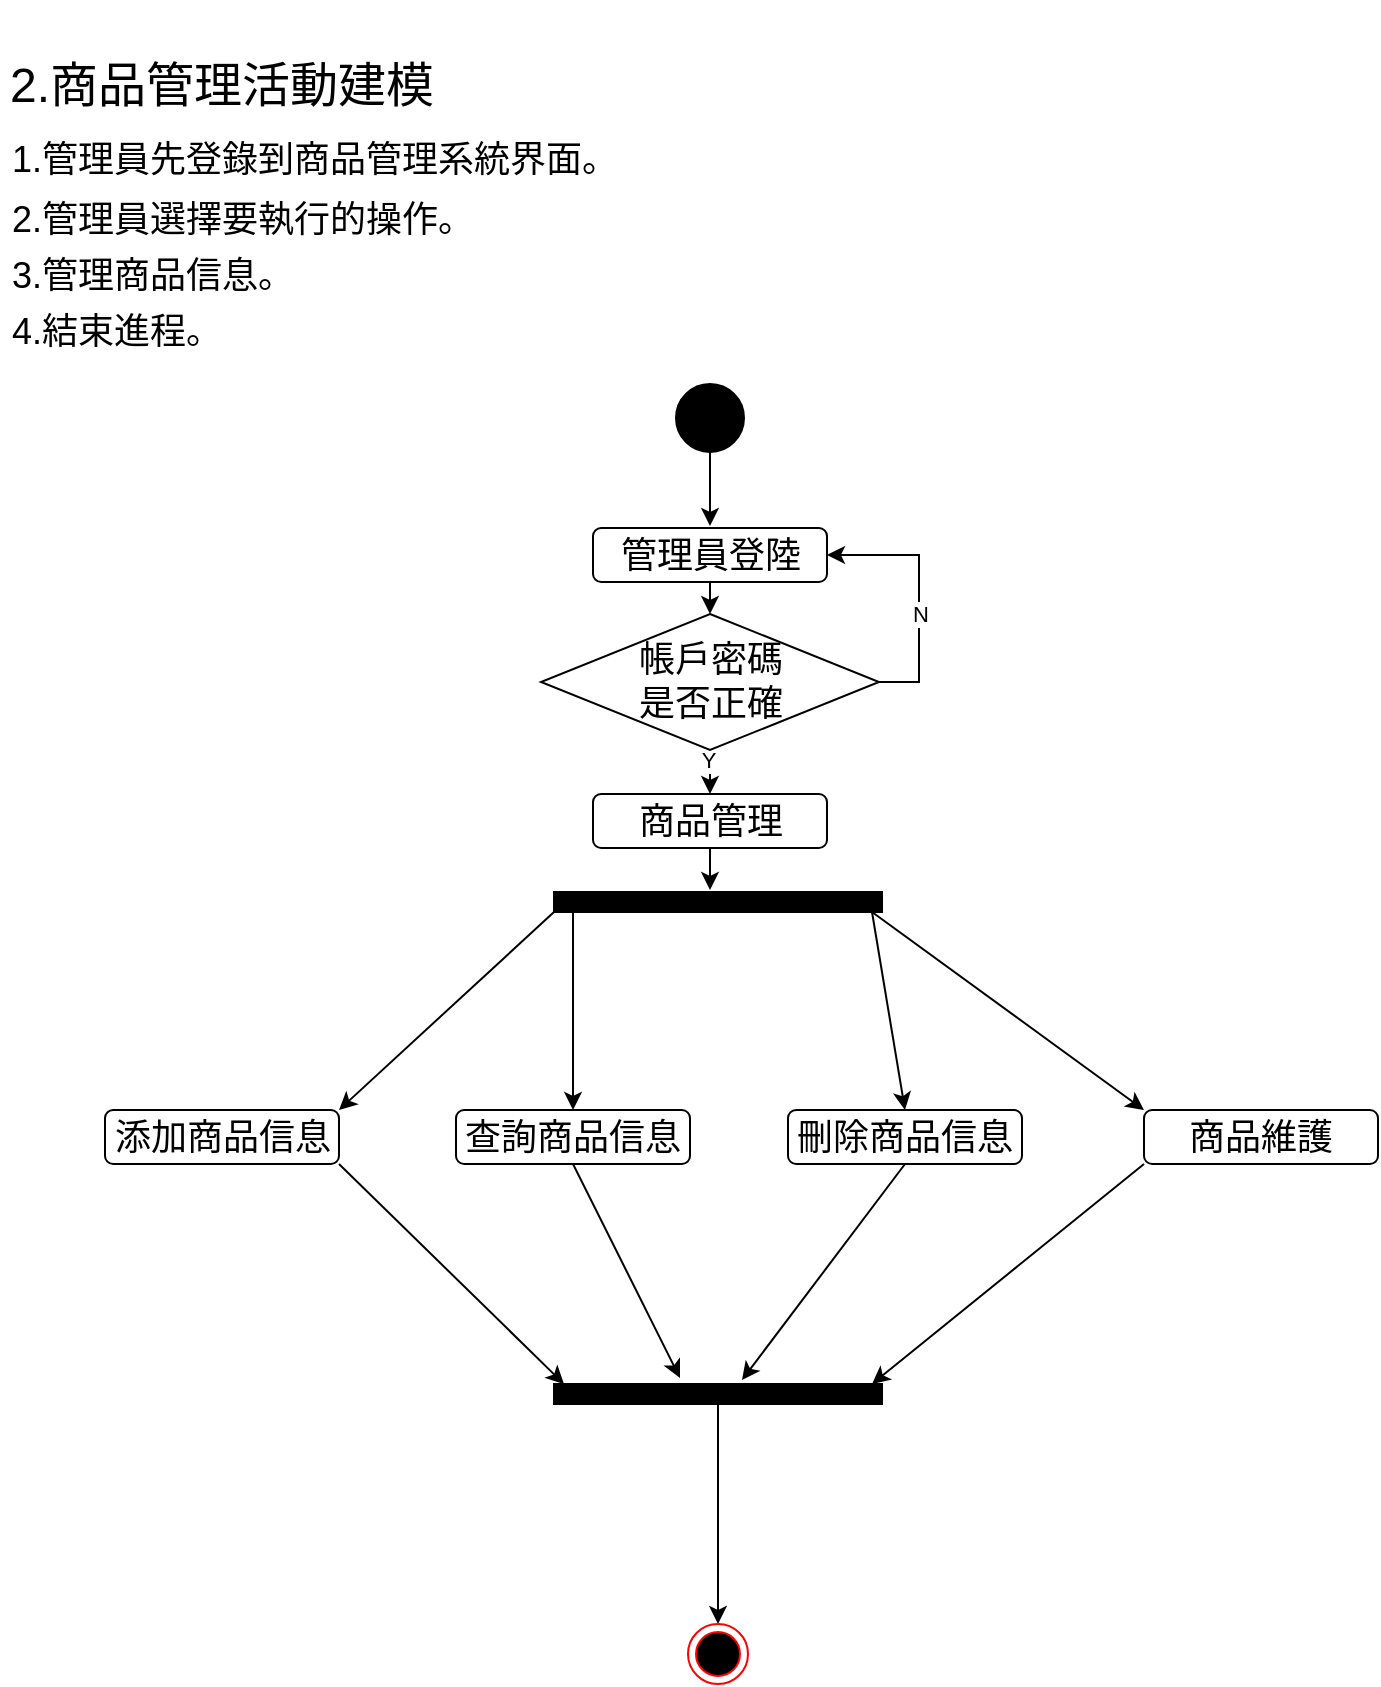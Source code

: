 <mxfile version="22.1.11" type="device">
  <diagram name="第 1 页" id="fAo1M2NniN1ijL90zs9T">
    <mxGraphModel dx="1143" dy="607" grid="0" gridSize="10" guides="1" tooltips="1" connect="1" arrows="1" fold="1" page="1" pageScale="1" pageWidth="827" pageHeight="1169" math="0" shadow="0">
      <root>
        <mxCell id="0" />
        <mxCell id="1" parent="0" />
        <mxCell id="uUNol-_CrNXswZhDbWW2-2" value="&lt;font style=&quot;font-size: 24px;&quot;&gt;2.商品管理活動建模&lt;/font&gt;" style="text;html=1;strokeColor=none;fillColor=none;align=center;verticalAlign=middle;whiteSpace=wrap;rounded=0;" vertex="1" parent="1">
          <mxGeometry x="16" y="16" width="222" height="86" as="geometry" />
        </mxCell>
        <mxCell id="uUNol-_CrNXswZhDbWW2-3" value="&lt;font style=&quot;font-size: 18px;&quot;&gt;1.管理員先登錄到商品管理系統界面。&lt;/font&gt;" style="text;html=1;strokeColor=none;fillColor=none;align=left;verticalAlign=middle;whiteSpace=wrap;rounded=0;" vertex="1" parent="1">
          <mxGeometry x="20" y="81" width="312" height="30" as="geometry" />
        </mxCell>
        <mxCell id="uUNol-_CrNXswZhDbWW2-5" value="&lt;font style=&quot;font-size: 18px;&quot;&gt;2.管理員選擇要執行的操作。&lt;/font&gt;" style="text;html=1;strokeColor=none;fillColor=none;align=left;verticalAlign=middle;whiteSpace=wrap;rounded=0;" vertex="1" parent="1">
          <mxGeometry x="20" y="111" width="312" height="30" as="geometry" />
        </mxCell>
        <mxCell id="uUNol-_CrNXswZhDbWW2-6" value="&lt;font style=&quot;font-size: 18px;&quot;&gt;3.管理商品信息。&lt;/font&gt;" style="text;html=1;strokeColor=none;fillColor=none;align=left;verticalAlign=middle;whiteSpace=wrap;rounded=0;" vertex="1" parent="1">
          <mxGeometry x="20" y="139" width="312" height="30" as="geometry" />
        </mxCell>
        <mxCell id="uUNol-_CrNXswZhDbWW2-7" value="&lt;font style=&quot;font-size: 18px;&quot;&gt;4.結束進程。&lt;/font&gt;" style="text;html=1;strokeColor=none;fillColor=none;align=left;verticalAlign=middle;whiteSpace=wrap;rounded=0;" vertex="1" parent="1">
          <mxGeometry x="20" y="167" width="312" height="30" as="geometry" />
        </mxCell>
        <mxCell id="uUNol-_CrNXswZhDbWW2-10" value="" style="ellipse;whiteSpace=wrap;html=1;aspect=fixed;fillColor=#000000;" vertex="1" parent="1">
          <mxGeometry x="354" y="208" width="34" height="34" as="geometry" />
        </mxCell>
        <mxCell id="uUNol-_CrNXswZhDbWW2-11" value="" style="endArrow=classic;html=1;rounded=0;exitX=0.5;exitY=1;exitDx=0;exitDy=0;" edge="1" parent="1" source="uUNol-_CrNXswZhDbWW2-10">
          <mxGeometry width="50" height="50" relative="1" as="geometry">
            <mxPoint x="253" y="333" as="sourcePoint" />
            <mxPoint x="371" y="279" as="targetPoint" />
          </mxGeometry>
        </mxCell>
        <mxCell id="uUNol-_CrNXswZhDbWW2-28" style="edgeStyle=orthogonalEdgeStyle;rounded=0;orthogonalLoop=1;jettySize=auto;html=1;exitX=0.5;exitY=1;exitDx=0;exitDy=0;entryX=0.5;entryY=0;entryDx=0;entryDy=0;" edge="1" parent="1" source="uUNol-_CrNXswZhDbWW2-12" target="uUNol-_CrNXswZhDbWW2-13">
          <mxGeometry relative="1" as="geometry" />
        </mxCell>
        <mxCell id="uUNol-_CrNXswZhDbWW2-12" value="&lt;font style=&quot;font-size: 18px;&quot;&gt;管理員登陸&lt;/font&gt;" style="rounded=1;whiteSpace=wrap;html=1;" vertex="1" parent="1">
          <mxGeometry x="312.5" y="280" width="117" height="27" as="geometry" />
        </mxCell>
        <mxCell id="uUNol-_CrNXswZhDbWW2-26" style="edgeStyle=orthogonalEdgeStyle;rounded=0;orthogonalLoop=1;jettySize=auto;html=1;exitX=1;exitY=0.5;exitDx=0;exitDy=0;entryX=1;entryY=0.5;entryDx=0;entryDy=0;" edge="1" parent="1" source="uUNol-_CrNXswZhDbWW2-13" target="uUNol-_CrNXswZhDbWW2-12">
          <mxGeometry relative="1" as="geometry" />
        </mxCell>
        <mxCell id="uUNol-_CrNXswZhDbWW2-27" value="N" style="edgeLabel;html=1;align=center;verticalAlign=middle;resizable=0;points=[];" vertex="1" connectable="0" parent="uUNol-_CrNXswZhDbWW2-26">
          <mxGeometry x="-0.163" y="3" relative="1" as="geometry">
            <mxPoint x="3" as="offset" />
          </mxGeometry>
        </mxCell>
        <mxCell id="uUNol-_CrNXswZhDbWW2-29" style="edgeStyle=orthogonalEdgeStyle;rounded=0;orthogonalLoop=1;jettySize=auto;html=1;exitX=0.5;exitY=1;exitDx=0;exitDy=0;entryX=0.5;entryY=0;entryDx=0;entryDy=0;" edge="1" parent="1" source="uUNol-_CrNXswZhDbWW2-13" target="uUNol-_CrNXswZhDbWW2-14">
          <mxGeometry relative="1" as="geometry" />
        </mxCell>
        <mxCell id="uUNol-_CrNXswZhDbWW2-30" value="Y" style="edgeLabel;html=1;align=center;verticalAlign=middle;resizable=0;points=[];" vertex="1" connectable="0" parent="uUNol-_CrNXswZhDbWW2-29">
          <mxGeometry x="-0.554" y="-1" relative="1" as="geometry">
            <mxPoint as="offset" />
          </mxGeometry>
        </mxCell>
        <mxCell id="uUNol-_CrNXswZhDbWW2-13" value="&lt;font style=&quot;font-size: 18px;&quot;&gt;帳戶密碼&lt;br&gt;是否正確&lt;/font&gt;" style="rhombus;whiteSpace=wrap;html=1;" vertex="1" parent="1">
          <mxGeometry x="286.5" y="323" width="169" height="68" as="geometry" />
        </mxCell>
        <mxCell id="uUNol-_CrNXswZhDbWW2-14" value="&lt;font style=&quot;font-size: 18px;&quot;&gt;商品管理&lt;/font&gt;" style="rounded=1;whiteSpace=wrap;html=1;" vertex="1" parent="1">
          <mxGeometry x="312.5" y="413" width="117" height="27" as="geometry" />
        </mxCell>
        <mxCell id="uUNol-_CrNXswZhDbWW2-16" value="" style="html=1;points=[[0,0,0,0,5],[0,1,0,0,-5],[1,0,0,0,5],[1,1,0,0,-5]];perimeter=orthogonalPerimeter;outlineConnect=0;targetShapes=umlLifeline;portConstraint=eastwest;newEdgeStyle={&quot;curved&quot;:0,&quot;rounded&quot;:0};direction=south;fillColor=#000000;" vertex="1" parent="1">
          <mxGeometry x="293" y="462" width="164" height="10" as="geometry" />
        </mxCell>
        <mxCell id="uUNol-_CrNXswZhDbWW2-17" value="&lt;font style=&quot;font-size: 18px;&quot;&gt;添加商品信息&lt;/font&gt;" style="rounded=1;whiteSpace=wrap;html=1;" vertex="1" parent="1">
          <mxGeometry x="68.5" y="571" width="117" height="27" as="geometry" />
        </mxCell>
        <mxCell id="uUNol-_CrNXswZhDbWW2-18" value="&lt;font style=&quot;font-size: 18px;&quot;&gt;查詢商品信息&lt;/font&gt;" style="rounded=1;whiteSpace=wrap;html=1;" vertex="1" parent="1">
          <mxGeometry x="244" y="571" width="117" height="27" as="geometry" />
        </mxCell>
        <mxCell id="uUNol-_CrNXswZhDbWW2-19" value="&lt;font style=&quot;font-size: 18px;&quot;&gt;刪除商品信息&lt;/font&gt;" style="rounded=1;whiteSpace=wrap;html=1;" vertex="1" parent="1">
          <mxGeometry x="410" y="571" width="117" height="27" as="geometry" />
        </mxCell>
        <mxCell id="uUNol-_CrNXswZhDbWW2-20" value="&lt;font style=&quot;font-size: 18px;&quot;&gt;商品維護&lt;/font&gt;" style="rounded=1;whiteSpace=wrap;html=1;" vertex="1" parent="1">
          <mxGeometry x="588" y="571" width="117" height="27" as="geometry" />
        </mxCell>
        <mxCell id="uUNol-_CrNXswZhDbWW2-21" value="" style="html=1;points=[[0,0,0,0,5],[0,1,0,0,-5],[1,0,0,0,5],[1,1,0,0,-5]];perimeter=orthogonalPerimeter;outlineConnect=0;targetShapes=umlLifeline;portConstraint=eastwest;newEdgeStyle={&quot;curved&quot;:0,&quot;rounded&quot;:0};direction=south;fillColor=#000000;" vertex="1" parent="1">
          <mxGeometry x="293" y="708" width="164" height="10" as="geometry" />
        </mxCell>
        <mxCell id="uUNol-_CrNXswZhDbWW2-23" value="" style="endArrow=classic;html=1;rounded=0;entryX=0.5;entryY=0;entryDx=0;entryDy=0;" edge="1" parent="1" source="uUNol-_CrNXswZhDbWW2-21" target="uUNol-_CrNXswZhDbWW2-24">
          <mxGeometry width="50" height="50" relative="1" as="geometry">
            <mxPoint x="381" y="252" as="sourcePoint" />
            <mxPoint x="375" y="811" as="targetPoint" />
          </mxGeometry>
        </mxCell>
        <mxCell id="uUNol-_CrNXswZhDbWW2-24" value="" style="ellipse;html=1;shape=endState;fillColor=#000000;strokeColor=#ff0000;" vertex="1" parent="1">
          <mxGeometry x="360" y="828" width="30" height="30" as="geometry" />
        </mxCell>
        <mxCell id="uUNol-_CrNXswZhDbWW2-34" value="" style="endArrow=classic;html=1;rounded=0;exitX=0.5;exitY=1;exitDx=0;exitDy=0;" edge="1" parent="1" source="uUNol-_CrNXswZhDbWW2-14">
          <mxGeometry width="50" height="50" relative="1" as="geometry">
            <mxPoint x="253" y="639" as="sourcePoint" />
            <mxPoint x="371" y="461" as="targetPoint" />
          </mxGeometry>
        </mxCell>
        <mxCell id="uUNol-_CrNXswZhDbWW2-35" value="" style="endArrow=classic;html=1;rounded=0;entryX=1;entryY=0;entryDx=0;entryDy=0;" edge="1" parent="1" source="uUNol-_CrNXswZhDbWW2-16" target="uUNol-_CrNXswZhDbWW2-17">
          <mxGeometry width="50" height="50" relative="1" as="geometry">
            <mxPoint x="214" y="494" as="sourcePoint" />
            <mxPoint x="303" y="589" as="targetPoint" />
          </mxGeometry>
        </mxCell>
        <mxCell id="uUNol-_CrNXswZhDbWW2-36" value="" style="endArrow=classic;html=1;rounded=0;entryX=0.5;entryY=0;entryDx=0;entryDy=0;" edge="1" parent="1" source="uUNol-_CrNXswZhDbWW2-16" target="uUNol-_CrNXswZhDbWW2-18">
          <mxGeometry width="50" height="50" relative="1" as="geometry">
            <mxPoint x="253" y="639" as="sourcePoint" />
            <mxPoint x="303" y="589" as="targetPoint" />
          </mxGeometry>
        </mxCell>
        <mxCell id="uUNol-_CrNXswZhDbWW2-37" value="" style="endArrow=classic;html=1;rounded=0;exitX=1;exitY=0;exitDx=0;exitDy=5;exitPerimeter=0;entryX=0;entryY=0;entryDx=0;entryDy=0;" edge="1" parent="1" source="uUNol-_CrNXswZhDbWW2-16" target="uUNol-_CrNXswZhDbWW2-20">
          <mxGeometry width="50" height="50" relative="1" as="geometry">
            <mxPoint x="253" y="639" as="sourcePoint" />
            <mxPoint x="303" y="589" as="targetPoint" />
          </mxGeometry>
        </mxCell>
        <mxCell id="uUNol-_CrNXswZhDbWW2-38" value="" style="endArrow=classic;html=1;rounded=0;exitX=1;exitY=0;exitDx=0;exitDy=5;exitPerimeter=0;entryX=0.5;entryY=0;entryDx=0;entryDy=0;" edge="1" parent="1" source="uUNol-_CrNXswZhDbWW2-16" target="uUNol-_CrNXswZhDbWW2-19">
          <mxGeometry width="50" height="50" relative="1" as="geometry">
            <mxPoint x="253" y="639" as="sourcePoint" />
            <mxPoint x="303" y="589" as="targetPoint" />
          </mxGeometry>
        </mxCell>
        <mxCell id="uUNol-_CrNXswZhDbWW2-40" value="" style="endArrow=classic;html=1;rounded=0;exitX=1;exitY=1;exitDx=0;exitDy=0;entryX=0;entryY=1;entryDx=0;entryDy=-5;entryPerimeter=0;" edge="1" parent="1" source="uUNol-_CrNXswZhDbWW2-17" target="uUNol-_CrNXswZhDbWW2-21">
          <mxGeometry width="50" height="50" relative="1" as="geometry">
            <mxPoint x="253" y="639" as="sourcePoint" />
            <mxPoint x="303" y="589" as="targetPoint" />
          </mxGeometry>
        </mxCell>
        <mxCell id="uUNol-_CrNXswZhDbWW2-41" value="" style="endArrow=classic;html=1;rounded=0;exitX=0.5;exitY=1;exitDx=0;exitDy=0;" edge="1" parent="1" source="uUNol-_CrNXswZhDbWW2-18">
          <mxGeometry width="50" height="50" relative="1" as="geometry">
            <mxPoint x="253" y="639" as="sourcePoint" />
            <mxPoint x="356" y="705" as="targetPoint" />
          </mxGeometry>
        </mxCell>
        <mxCell id="uUNol-_CrNXswZhDbWW2-42" value="" style="endArrow=classic;html=1;rounded=0;exitX=0.5;exitY=1;exitDx=0;exitDy=0;" edge="1" parent="1" source="uUNol-_CrNXswZhDbWW2-19">
          <mxGeometry width="50" height="50" relative="1" as="geometry">
            <mxPoint x="253" y="639" as="sourcePoint" />
            <mxPoint x="387" y="706" as="targetPoint" />
          </mxGeometry>
        </mxCell>
        <mxCell id="uUNol-_CrNXswZhDbWW2-43" value="" style="endArrow=classic;html=1;rounded=0;exitX=0;exitY=1;exitDx=0;exitDy=0;entryX=0;entryY=0;entryDx=0;entryDy=5;entryPerimeter=0;" edge="1" parent="1" source="uUNol-_CrNXswZhDbWW2-20" target="uUNol-_CrNXswZhDbWW2-21">
          <mxGeometry width="50" height="50" relative="1" as="geometry">
            <mxPoint x="253" y="639" as="sourcePoint" />
            <mxPoint x="303" y="589" as="targetPoint" />
          </mxGeometry>
        </mxCell>
      </root>
    </mxGraphModel>
  </diagram>
</mxfile>

